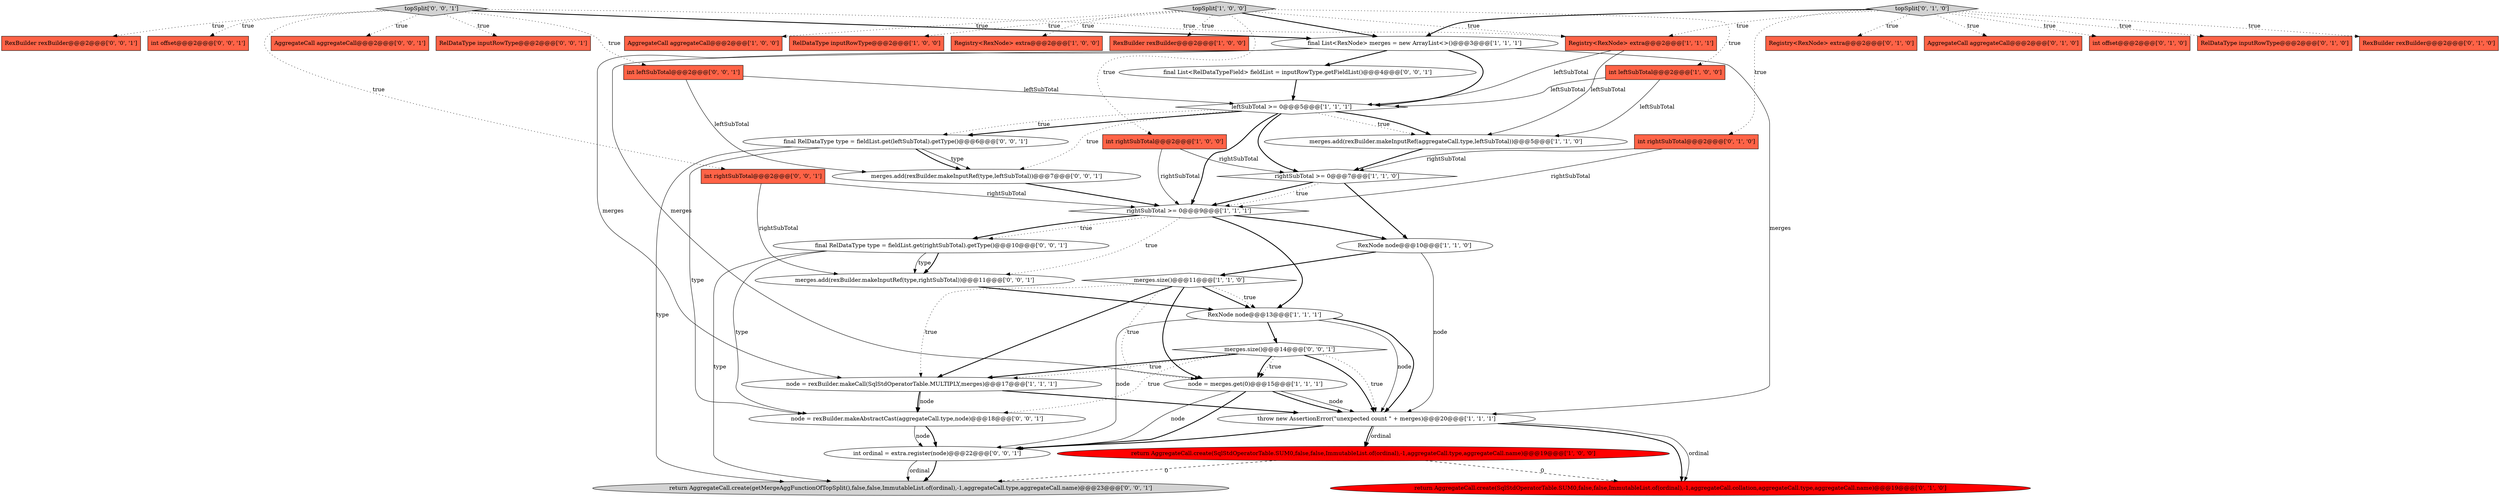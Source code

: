 digraph {
27 [style = filled, label = "return AggregateCall.create(SqlStdOperatorTable.SUM0,false,false,ImmutableList.of(ordinal),-1,aggregateCall.collation,aggregateCall.type,aggregateCall.name)@@@19@@@['0', '1', '0']", fillcolor = red, shape = ellipse image = "AAA1AAABBB2BBB"];
18 [style = filled, label = "throw new AssertionError(\"unexpected count \" + merges)@@@20@@@['1', '1', '1']", fillcolor = white, shape = ellipse image = "AAA0AAABBB1BBB"];
2 [style = filled, label = "int rightSubTotal@@@2@@@['1', '0', '0']", fillcolor = tomato, shape = box image = "AAA0AAABBB1BBB"];
39 [style = filled, label = "final RelDataType type = fieldList.get(rightSubTotal).getType()@@@10@@@['0', '0', '1']", fillcolor = white, shape = ellipse image = "AAA0AAABBB3BBB"];
24 [style = filled, label = "Registry<RexNode> extra@@@2@@@['0', '1', '0']", fillcolor = tomato, shape = box image = "AAA0AAABBB2BBB"];
8 [style = filled, label = "node = merges.get(0)@@@15@@@['1', '1', '1']", fillcolor = white, shape = ellipse image = "AAA0AAABBB1BBB"];
32 [style = filled, label = "merges.size()@@@14@@@['0', '0', '1']", fillcolor = white, shape = diamond image = "AAA0AAABBB3BBB"];
13 [style = filled, label = "RexNode node@@@10@@@['1', '1', '0']", fillcolor = white, shape = ellipse image = "AAA0AAABBB1BBB"];
12 [style = filled, label = "AggregateCall aggregateCall@@@2@@@['1', '0', '0']", fillcolor = tomato, shape = box image = "AAA0AAABBB1BBB"];
42 [style = filled, label = "RexBuilder rexBuilder@@@2@@@['0', '0', '1']", fillcolor = tomato, shape = box image = "AAA0AAABBB3BBB"];
43 [style = filled, label = "node = rexBuilder.makeAbstractCast(aggregateCall.type,node)@@@18@@@['0', '0', '1']", fillcolor = white, shape = ellipse image = "AAA0AAABBB3BBB"];
28 [style = filled, label = "int rightSubTotal@@@2@@@['0', '0', '1']", fillcolor = tomato, shape = box image = "AAA0AAABBB3BBB"];
21 [style = filled, label = "AggregateCall aggregateCall@@@2@@@['0', '1', '0']", fillcolor = tomato, shape = box image = "AAA0AAABBB2BBB"];
36 [style = filled, label = "final List<RelDataTypeField> fieldList = inputRowType.getFieldList()@@@4@@@['0', '0', '1']", fillcolor = white, shape = ellipse image = "AAA0AAABBB3BBB"];
9 [style = filled, label = "node = rexBuilder.makeCall(SqlStdOperatorTable.MULTIPLY,merges)@@@17@@@['1', '1', '1']", fillcolor = white, shape = ellipse image = "AAA0AAABBB1BBB"];
34 [style = filled, label = "int offset@@@2@@@['0', '0', '1']", fillcolor = tomato, shape = box image = "AAA0AAABBB3BBB"];
33 [style = filled, label = "AggregateCall aggregateCall@@@2@@@['0', '0', '1']", fillcolor = tomato, shape = box image = "AAA0AAABBB3BBB"];
41 [style = filled, label = "merges.add(rexBuilder.makeInputRef(type,rightSubTotal))@@@11@@@['0', '0', '1']", fillcolor = white, shape = ellipse image = "AAA0AAABBB3BBB"];
4 [style = filled, label = "final List<RexNode> merges = new ArrayList<>()@@@3@@@['1', '1', '1']", fillcolor = white, shape = ellipse image = "AAA0AAABBB1BBB"];
19 [style = filled, label = "RexNode node@@@13@@@['1', '1', '1']", fillcolor = white, shape = ellipse image = "AAA0AAABBB1BBB"];
3 [style = filled, label = "leftSubTotal >= 0@@@5@@@['1', '1', '1']", fillcolor = white, shape = diamond image = "AAA0AAABBB1BBB"];
16 [style = filled, label = "merges.size()@@@11@@@['1', '1', '0']", fillcolor = white, shape = diamond image = "AAA0AAABBB1BBB"];
38 [style = filled, label = "final RelDataType type = fieldList.get(leftSubTotal).getType()@@@6@@@['0', '0', '1']", fillcolor = white, shape = ellipse image = "AAA0AAABBB3BBB"];
26 [style = filled, label = "topSplit['0', '1', '0']", fillcolor = lightgray, shape = diamond image = "AAA0AAABBB2BBB"];
40 [style = filled, label = "int ordinal = extra.register(node)@@@22@@@['0', '0', '1']", fillcolor = white, shape = ellipse image = "AAA0AAABBB3BBB"];
15 [style = filled, label = "rightSubTotal >= 0@@@9@@@['1', '1', '1']", fillcolor = white, shape = diamond image = "AAA0AAABBB1BBB"];
37 [style = filled, label = "return AggregateCall.create(getMergeAggFunctionOfTopSplit(),false,false,ImmutableList.of(ordinal),-1,aggregateCall.type,aggregateCall.name)@@@23@@@['0', '0', '1']", fillcolor = lightgray, shape = ellipse image = "AAA0AAABBB3BBB"];
10 [style = filled, label = "RexBuilder rexBuilder@@@2@@@['1', '0', '0']", fillcolor = tomato, shape = box image = "AAA0AAABBB1BBB"];
5 [style = filled, label = "return AggregateCall.create(SqlStdOperatorTable.SUM0,false,false,ImmutableList.of(ordinal),-1,aggregateCall.type,aggregateCall.name)@@@19@@@['1', '0', '0']", fillcolor = red, shape = ellipse image = "AAA1AAABBB1BBB"];
29 [style = filled, label = "merges.add(rexBuilder.makeInputRef(type,leftSubTotal))@@@7@@@['0', '0', '1']", fillcolor = white, shape = ellipse image = "AAA0AAABBB3BBB"];
23 [style = filled, label = "int rightSubTotal@@@2@@@['0', '1', '0']", fillcolor = tomato, shape = box image = "AAA0AAABBB2BBB"];
6 [style = filled, label = "int leftSubTotal@@@2@@@['1', '0', '0']", fillcolor = tomato, shape = box image = "AAA0AAABBB1BBB"];
20 [style = filled, label = "int offset@@@2@@@['0', '1', '0']", fillcolor = tomato, shape = box image = "AAA0AAABBB2BBB"];
11 [style = filled, label = "RelDataType inputRowType@@@2@@@['1', '0', '0']", fillcolor = tomato, shape = box image = "AAA0AAABBB1BBB"];
35 [style = filled, label = "topSplit['0', '0', '1']", fillcolor = lightgray, shape = diamond image = "AAA0AAABBB3BBB"];
1 [style = filled, label = "rightSubTotal >= 0@@@7@@@['1', '1', '0']", fillcolor = white, shape = diamond image = "AAA0AAABBB1BBB"];
14 [style = filled, label = "Registry<RexNode> extra@@@2@@@['1', '1', '1']", fillcolor = tomato, shape = box image = "AAA0AAABBB1BBB"];
31 [style = filled, label = "int leftSubTotal@@@2@@@['0', '0', '1']", fillcolor = tomato, shape = box image = "AAA0AAABBB3BBB"];
25 [style = filled, label = "RelDataType inputRowType@@@2@@@['0', '1', '0']", fillcolor = tomato, shape = box image = "AAA0AAABBB2BBB"];
7 [style = filled, label = "merges.add(rexBuilder.makeInputRef(aggregateCall.type,leftSubTotal))@@@5@@@['1', '1', '0']", fillcolor = white, shape = ellipse image = "AAA0AAABBB1BBB"];
0 [style = filled, label = "Registry<RexNode> extra@@@2@@@['1', '0', '0']", fillcolor = tomato, shape = box image = "AAA0AAABBB1BBB"];
30 [style = filled, label = "RelDataType inputRowType@@@2@@@['0', '0', '1']", fillcolor = tomato, shape = box image = "AAA0AAABBB3BBB"];
17 [style = filled, label = "topSplit['1', '0', '0']", fillcolor = lightgray, shape = diamond image = "AAA0AAABBB1BBB"];
22 [style = filled, label = "RexBuilder rexBuilder@@@2@@@['0', '1', '0']", fillcolor = tomato, shape = box image = "AAA0AAABBB2BBB"];
19->18 [style = solid, label="node"];
29->15 [style = bold, label=""];
16->9 [style = dotted, label="true"];
32->43 [style = dotted, label="true"];
41->19 [style = bold, label=""];
38->37 [style = solid, label="type"];
17->6 [style = dotted, label="true"];
17->14 [style = dotted, label="true"];
35->42 [style = dotted, label="true"];
26->22 [style = dotted, label="true"];
3->38 [style = bold, label=""];
4->8 [style = solid, label="merges"];
9->43 [style = bold, label=""];
8->40 [style = bold, label=""];
1->13 [style = bold, label=""];
4->9 [style = solid, label="merges"];
14->7 [style = solid, label="leftSubTotal"];
43->40 [style = bold, label=""];
38->43 [style = solid, label="type"];
32->8 [style = dotted, label="true"];
39->43 [style = solid, label="type"];
26->24 [style = dotted, label="true"];
14->3 [style = solid, label="leftSubTotal"];
4->18 [style = solid, label="merges"];
4->36 [style = bold, label=""];
17->2 [style = dotted, label="true"];
32->18 [style = bold, label=""];
39->41 [style = solid, label="type"];
16->9 [style = bold, label=""];
40->37 [style = bold, label=""];
4->3 [style = bold, label=""];
3->7 [style = dotted, label="true"];
15->13 [style = bold, label=""];
19->18 [style = bold, label=""];
7->1 [style = bold, label=""];
28->15 [style = solid, label="rightSubTotal"];
3->29 [style = dotted, label="true"];
8->18 [style = bold, label=""];
26->20 [style = dotted, label="true"];
26->23 [style = dotted, label="true"];
35->33 [style = dotted, label="true"];
16->19 [style = bold, label=""];
26->4 [style = bold, label=""];
13->16 [style = bold, label=""];
38->29 [style = solid, label="type"];
35->30 [style = dotted, label="true"];
5->27 [style = dashed, label="0"];
15->41 [style = dotted, label="true"];
3->7 [style = bold, label=""];
1->15 [style = dotted, label="true"];
26->14 [style = dotted, label="true"];
39->41 [style = bold, label=""];
35->14 [style = dotted, label="true"];
5->37 [style = dashed, label="0"];
6->3 [style = solid, label="leftSubTotal"];
16->8 [style = dotted, label="true"];
40->37 [style = solid, label="ordinal"];
6->7 [style = solid, label="leftSubTotal"];
32->18 [style = dotted, label="true"];
28->41 [style = solid, label="rightSubTotal"];
3->1 [style = bold, label=""];
16->8 [style = bold, label=""];
18->40 [style = bold, label=""];
15->19 [style = bold, label=""];
35->31 [style = dotted, label="true"];
39->37 [style = solid, label="type"];
32->9 [style = bold, label=""];
23->15 [style = solid, label="rightSubTotal"];
2->15 [style = solid, label="rightSubTotal"];
32->8 [style = bold, label=""];
9->18 [style = bold, label=""];
19->32 [style = bold, label=""];
8->40 [style = solid, label="node"];
17->12 [style = dotted, label="true"];
3->38 [style = dotted, label="true"];
23->1 [style = solid, label="rightSubTotal"];
18->5 [style = solid, label="ordinal"];
43->40 [style = solid, label="node"];
17->4 [style = bold, label=""];
17->11 [style = dotted, label="true"];
16->19 [style = dotted, label="true"];
17->0 [style = dotted, label="true"];
15->39 [style = dotted, label="true"];
26->25 [style = dotted, label="true"];
32->9 [style = dotted, label="true"];
1->15 [style = bold, label=""];
13->18 [style = solid, label="node"];
38->29 [style = bold, label=""];
31->3 [style = solid, label="leftSubTotal"];
31->29 [style = solid, label="leftSubTotal"];
3->15 [style = bold, label=""];
8->18 [style = solid, label="node"];
35->4 [style = bold, label=""];
19->40 [style = solid, label="node"];
9->43 [style = solid, label="node"];
17->10 [style = dotted, label="true"];
18->27 [style = bold, label=""];
26->21 [style = dotted, label="true"];
18->5 [style = bold, label=""];
2->1 [style = solid, label="rightSubTotal"];
15->39 [style = bold, label=""];
18->27 [style = solid, label="ordinal"];
35->34 [style = dotted, label="true"];
35->28 [style = dotted, label="true"];
36->3 [style = bold, label=""];
}
